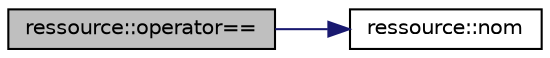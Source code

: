 digraph "ressource::operator=="
{
  edge [fontname="Helvetica",fontsize="10",labelfontname="Helvetica",labelfontsize="10"];
  node [fontname="Helvetica",fontsize="10",shape=record];
  rankdir="LR";
  Node34 [label="ressource::operator==",height=0.2,width=0.4,color="black", fillcolor="grey75", style="filled", fontcolor="black"];
  Node34 -> Node35 [color="midnightblue",fontsize="10",style="solid"];
  Node35 [label="ressource::nom",height=0.2,width=0.4,color="black", fillcolor="white", style="filled",URL="$classressource.html#aff712b6d732b3f4091dd29f4349aba85",tooltip="Renvoie le nom de la ressource. "];
}
